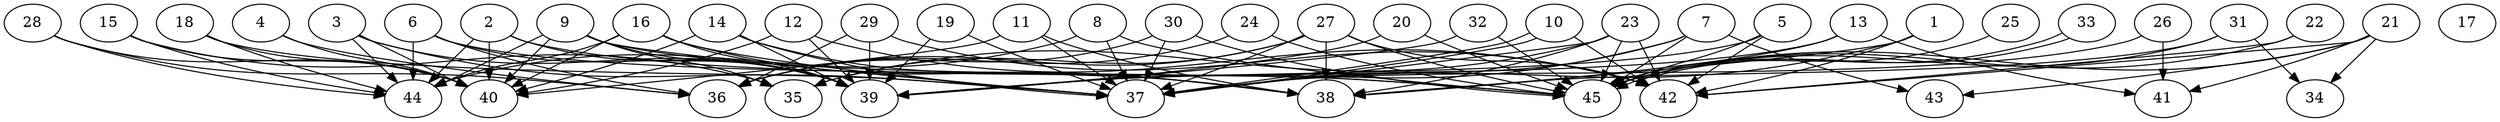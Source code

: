 // DAG automatically generated by daggen at Thu Oct  3 14:07:23 2019
// ./daggen --dot -n 45 --ccr 0.4 --fat 0.9 --regular 0.5 --density 0.6 --mindata 5242880 --maxdata 52428800 
digraph G {
  1 [size="121884160", alpha="0.04", expect_size="48753664"] 
  1 -> 37 [size ="48753664"]
  1 -> 38 [size ="48753664"]
  1 -> 42 [size ="48753664"]
  2 [size="57344000", alpha="0.11", expect_size="22937600"] 
  2 -> 39 [size ="22937600"]
  2 -> 40 [size ="22937600"]
  2 -> 44 [size ="22937600"]
  2 -> 45 [size ="22937600"]
  3 [size="118538240", alpha="0.01", expect_size="47415296"] 
  3 -> 37 [size ="47415296"]
  3 -> 39 [size ="47415296"]
  3 -> 40 [size ="47415296"]
  3 -> 44 [size ="47415296"]
  4 [size="31367680", alpha="0.06", expect_size="12547072"] 
  4 -> 36 [size ="12547072"]
  4 -> 40 [size ="12547072"]
  5 [size="115386880", alpha="0.17", expect_size="46154752"] 
  5 -> 39 [size ="46154752"]
  5 -> 42 [size ="46154752"]
  5 -> 45 [size ="46154752"]
  6 [size="51207680", alpha="0.13", expect_size="20483072"] 
  6 -> 36 [size ="20483072"]
  6 -> 38 [size ="20483072"]
  6 -> 39 [size ="20483072"]
  6 -> 44 [size ="20483072"]
  7 [size="49960960", alpha="0.06", expect_size="19984384"] 
  7 -> 37 [size ="19984384"]
  7 -> 39 [size ="19984384"]
  7 -> 43 [size ="19984384"]
  7 -> 45 [size ="19984384"]
  8 [size="104665600", alpha="0.09", expect_size="41866240"] 
  8 -> 37 [size ="41866240"]
  8 -> 44 [size ="41866240"]
  8 -> 45 [size ="41866240"]
  9 [size="54668800", alpha="0.14", expect_size="21867520"] 
  9 -> 35 [size ="21867520"]
  9 -> 37 [size ="21867520"]
  9 -> 39 [size ="21867520"]
  9 -> 40 [size ="21867520"]
  9 -> 44 [size ="21867520"]
  9 -> 45 [size ="21867520"]
  10 [size="80619520", alpha="0.07", expect_size="32247808"] 
  10 -> 37 [size ="32247808"]
  10 -> 37 [size ="32247808"]
  10 -> 42 [size ="32247808"]
  11 [size="50616320", alpha="0.04", expect_size="20246528"] 
  11 -> 37 [size ="20246528"]
  11 -> 38 [size ="20246528"]
  11 -> 40 [size ="20246528"]
  12 [size="73157120", alpha="0.12", expect_size="29262848"] 
  12 -> 39 [size ="29262848"]
  12 -> 40 [size ="29262848"]
  12 -> 42 [size ="29262848"]
  13 [size="19066880", alpha="0.13", expect_size="7626752"] 
  13 -> 38 [size ="7626752"]
  13 -> 39 [size ="7626752"]
  13 -> 41 [size ="7626752"]
  14 [size="27182080", alpha="0.03", expect_size="10872832"] 
  14 -> 37 [size ="10872832"]
  14 -> 38 [size ="10872832"]
  14 -> 39 [size ="10872832"]
  14 -> 40 [size ="10872832"]
  15 [size="63685120", alpha="0.15", expect_size="25474048"] 
  15 -> 35 [size ="25474048"]
  15 -> 40 [size ="25474048"]
  15 -> 44 [size ="25474048"]
  16 [size="47203840", alpha="0.02", expect_size="18881536"] 
  16 -> 37 [size ="18881536"]
  16 -> 38 [size ="18881536"]
  16 -> 39 [size ="18881536"]
  16 -> 40 [size ="18881536"]
  16 -> 44 [size ="18881536"]
  17 [size="121579520", alpha="0.20", expect_size="48631808"] 
  18 [size="39019520", alpha="0.19", expect_size="15607808"] 
  18 -> 37 [size ="15607808"]
  18 -> 40 [size ="15607808"]
  18 -> 44 [size ="15607808"]
  19 [size="94832640", alpha="0.07", expect_size="37933056"] 
  19 -> 37 [size ="37933056"]
  19 -> 39 [size ="37933056"]
  20 [size="61373440", alpha="0.17", expect_size="24549376"] 
  20 -> 39 [size ="24549376"]
  20 -> 45 [size ="24549376"]
  21 [size="100014080", alpha="0.05", expect_size="40005632"] 
  21 -> 34 [size ="40005632"]
  21 -> 41 [size ="40005632"]
  21 -> 42 [size ="40005632"]
  21 -> 43 [size ="40005632"]
  21 -> 45 [size ="40005632"]
  22 [size="121346560", alpha="0.00", expect_size="48538624"] 
  22 -> 42 [size ="48538624"]
  22 -> 45 [size ="48538624"]
  23 [size="72384000", alpha="0.14", expect_size="28953600"] 
  23 -> 35 [size ="28953600"]
  23 -> 37 [size ="28953600"]
  23 -> 38 [size ="28953600"]
  23 -> 42 [size ="28953600"]
  23 -> 45 [size ="28953600"]
  24 [size="31075840", alpha="0.11", expect_size="12430336"] 
  24 -> 36 [size ="12430336"]
  24 -> 45 [size ="12430336"]
  25 [size="48478720", alpha="0.05", expect_size="19391488"] 
  25 -> 45 [size ="19391488"]
  26 [size="20943360", alpha="0.05", expect_size="8377344"] 
  26 -> 37 [size ="8377344"]
  26 -> 41 [size ="8377344"]
  27 [size="34460160", alpha="0.12", expect_size="13784064"] 
  27 -> 35 [size ="13784064"]
  27 -> 36 [size ="13784064"]
  27 -> 37 [size ="13784064"]
  27 -> 38 [size ="13784064"]
  27 -> 42 [size ="13784064"]
  27 -> 45 [size ="13784064"]
  28 [size="33646080", alpha="0.14", expect_size="13458432"] 
  28 -> 36 [size ="13458432"]
  28 -> 40 [size ="13458432"]
  28 -> 44 [size ="13458432"]
  29 [size="27888640", alpha="0.03", expect_size="11155456"] 
  29 -> 36 [size ="11155456"]
  29 -> 39 [size ="11155456"]
  29 -> 42 [size ="11155456"]
  30 [size="68444160", alpha="0.04", expect_size="27377664"] 
  30 -> 36 [size ="27377664"]
  30 -> 37 [size ="27377664"]
  30 -> 45 [size ="27377664"]
  31 [size="48378880", alpha="0.11", expect_size="19351552"] 
  31 -> 34 [size ="19351552"]
  31 -> 38 [size ="19351552"]
  31 -> 45 [size ="19351552"]
  32 [size="76469760", alpha="0.08", expect_size="30587904"] 
  32 -> 39 [size ="30587904"]
  32 -> 45 [size ="30587904"]
  33 [size="78991360", alpha="0.06", expect_size="31596544"] 
  33 -> 45 [size ="31596544"]
  33 -> 45 [size ="31596544"]
  34 [size="43412480", alpha="0.07", expect_size="17364992"] 
  35 [size="105963520", alpha="0.16", expect_size="42385408"] 
  36 [size="15024640", alpha="0.11", expect_size="6009856"] 
  37 [size="44633600", alpha="0.05", expect_size="17853440"] 
  38 [size="113679360", alpha="0.02", expect_size="45471744"] 
  39 [size="77790720", alpha="0.14", expect_size="31116288"] 
  40 [size="96496640", alpha="0.14", expect_size="38598656"] 
  41 [size="119347200", alpha="0.08", expect_size="47738880"] 
  42 [size="65889280", alpha="0.01", expect_size="26355712"] 
  43 [size="114137600", alpha="0.04", expect_size="45655040"] 
  44 [size="34124800", alpha="0.10", expect_size="13649920"] 
  45 [size="75855360", alpha="0.02", expect_size="30342144"] 
}
